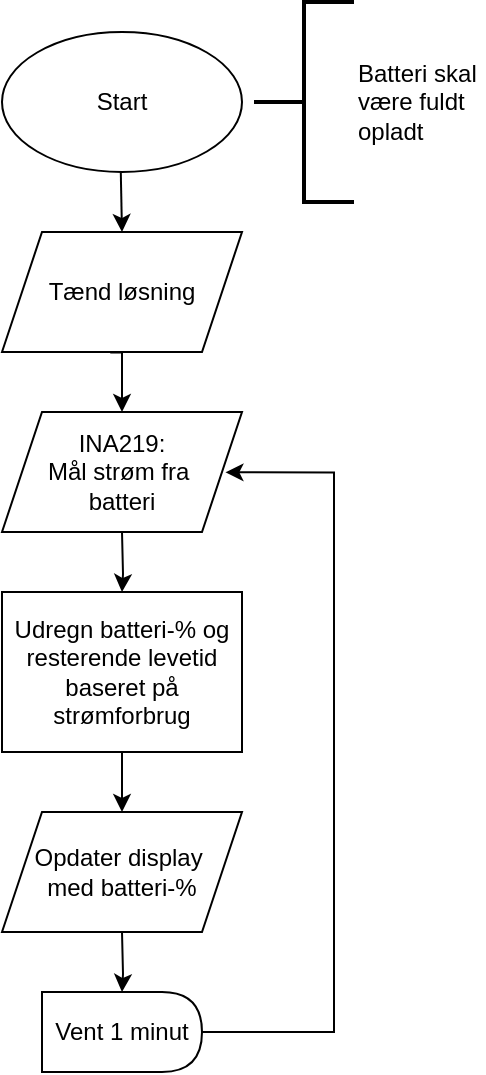<mxfile version="24.9.3">
  <diagram id="C5RBs43oDa-KdzZeNtuy" name="Page-1">
    <mxGraphModel dx="740" dy="444" grid="1" gridSize="10" guides="1" tooltips="1" connect="1" arrows="1" fold="1" page="1" pageScale="1" pageWidth="827" pageHeight="1169" math="0" shadow="0">
      <root>
        <mxCell id="WIyWlLk6GJQsqaUBKTNV-0" />
        <mxCell id="WIyWlLk6GJQsqaUBKTNV-1" parent="WIyWlLk6GJQsqaUBKTNV-0" />
        <mxCell id="b5z2Wnowq-uhxzEn1UQt-0" value="Start" style="ellipse;whiteSpace=wrap;html=1;" parent="WIyWlLk6GJQsqaUBKTNV-1" vertex="1">
          <mxGeometry x="354" y="140" width="120" height="70" as="geometry" />
        </mxCell>
        <mxCell id="uX4t5nVAF5KKWgH_RehO-1" value="&lt;div&gt;Batteri skal&amp;nbsp;&lt;/div&gt;&lt;div&gt;være fuldt&amp;nbsp;&lt;/div&gt;&lt;div&gt;opladt&lt;/div&gt;" style="strokeWidth=2;html=1;shape=mxgraph.flowchart.annotation_2;align=left;labelPosition=right;pointerEvents=1;" parent="WIyWlLk6GJQsqaUBKTNV-1" vertex="1">
          <mxGeometry x="480" y="125" width="50" height="100" as="geometry" />
        </mxCell>
        <mxCell id="uX4t5nVAF5KKWgH_RehO-6" value="" style="edgeStyle=orthogonalEdgeStyle;rounded=0;orthogonalLoop=1;jettySize=auto;html=1;" parent="WIyWlLk6GJQsqaUBKTNV-1" target="uX4t5nVAF5KKWgH_RehO-5" edge="1">
          <mxGeometry relative="1" as="geometry">
            <mxPoint x="414" y="590" as="sourcePoint" />
          </mxGeometry>
        </mxCell>
        <mxCell id="uX4t5nVAF5KKWgH_RehO-18" style="edgeStyle=orthogonalEdgeStyle;rounded=0;orthogonalLoop=1;jettySize=auto;html=1;exitX=1;exitY=0.5;exitDx=0;exitDy=0;entryX=0.931;entryY=0.503;entryDx=0;entryDy=0;entryPerimeter=0;" parent="WIyWlLk6GJQsqaUBKTNV-1" source="uX4t5nVAF5KKWgH_RehO-5" edge="1" target="2UsnMuVY_zW_Q5jKJ0rV-0">
          <mxGeometry relative="1" as="geometry">
            <Array as="points">
              <mxPoint x="520" y="640" />
              <mxPoint x="520" y="360" />
            </Array>
            <mxPoint x="474" y="360" as="targetPoint" />
          </mxGeometry>
        </mxCell>
        <mxCell id="uX4t5nVAF5KKWgH_RehO-5" value="Vent 1 minut" style="shape=delay;whiteSpace=wrap;html=1;" parent="WIyWlLk6GJQsqaUBKTNV-1" vertex="1">
          <mxGeometry x="374" y="620" width="80" height="40" as="geometry" />
        </mxCell>
        <mxCell id="uX4t5nVAF5KKWgH_RehO-14" value="" style="edgeStyle=orthogonalEdgeStyle;rounded=0;orthogonalLoop=1;jettySize=auto;html=1;exitX=0.451;exitY=1.004;exitDx=0;exitDy=0;exitPerimeter=0;" parent="WIyWlLk6GJQsqaUBKTNV-1" source="KpqKvWCj_C5n3EA-Ek4t-0" edge="1">
          <mxGeometry relative="1" as="geometry">
            <mxPoint x="414" y="330" as="targetPoint" />
          </mxGeometry>
        </mxCell>
        <mxCell id="uX4t5nVAF5KKWgH_RehO-16" value="" style="edgeStyle=orthogonalEdgeStyle;rounded=0;orthogonalLoop=1;jettySize=auto;html=1;" parent="WIyWlLk6GJQsqaUBKTNV-1" target="uX4t5nVAF5KKWgH_RehO-15" edge="1">
          <mxGeometry relative="1" as="geometry">
            <mxPoint x="414" y="390" as="sourcePoint" />
          </mxGeometry>
        </mxCell>
        <mxCell id="uX4t5nVAF5KKWgH_RehO-17" value="" style="edgeStyle=orthogonalEdgeStyle;rounded=0;orthogonalLoop=1;jettySize=auto;html=1;" parent="WIyWlLk6GJQsqaUBKTNV-1" source="uX4t5nVAF5KKWgH_RehO-15" edge="1">
          <mxGeometry relative="1" as="geometry">
            <mxPoint x="414" y="530" as="targetPoint" />
          </mxGeometry>
        </mxCell>
        <mxCell id="uX4t5nVAF5KKWgH_RehO-15" value="Udregn batteri-% og resterende levetid baseret på strømforbrug" style="rounded=0;whiteSpace=wrap;html=1;" parent="WIyWlLk6GJQsqaUBKTNV-1" vertex="1">
          <mxGeometry x="354" y="420" width="120" height="80" as="geometry" />
        </mxCell>
        <mxCell id="2UsnMuVY_zW_Q5jKJ0rV-0" value="INA219:&lt;br&gt;&lt;div&gt;Mål strøm fra&amp;nbsp;&lt;/div&gt;&lt;div&gt;batteri&lt;/div&gt;" style="shape=parallelogram;perimeter=parallelogramPerimeter;whiteSpace=wrap;html=1;fixedSize=1;" parent="WIyWlLk6GJQsqaUBKTNV-1" vertex="1">
          <mxGeometry x="354" y="330" width="120" height="60" as="geometry" />
        </mxCell>
        <mxCell id="2UsnMuVY_zW_Q5jKJ0rV-1" value="&lt;div&gt;Opdater display&amp;nbsp;&lt;/div&gt;&lt;div&gt;med batteri-%&lt;/div&gt;" style="shape=parallelogram;perimeter=parallelogramPerimeter;whiteSpace=wrap;html=1;fixedSize=1;" parent="WIyWlLk6GJQsqaUBKTNV-1" vertex="1">
          <mxGeometry x="354" y="530" width="120" height="60" as="geometry" />
        </mxCell>
        <mxCell id="KpqKvWCj_C5n3EA-Ek4t-0" value="Tænd løsning" style="shape=parallelogram;perimeter=parallelogramPerimeter;whiteSpace=wrap;html=1;fixedSize=1;" vertex="1" parent="WIyWlLk6GJQsqaUBKTNV-1">
          <mxGeometry x="354" y="240" width="120" height="60" as="geometry" />
        </mxCell>
        <mxCell id="KpqKvWCj_C5n3EA-Ek4t-4" value="" style="endArrow=classic;html=1;rounded=0;entryX=0.5;entryY=0;entryDx=0;entryDy=0;exitX=0.495;exitY=1.003;exitDx=0;exitDy=0;exitPerimeter=0;" edge="1" parent="WIyWlLk6GJQsqaUBKTNV-1" source="b5z2Wnowq-uhxzEn1UQt-0" target="KpqKvWCj_C5n3EA-Ek4t-0">
          <mxGeometry width="50" height="50" relative="1" as="geometry">
            <mxPoint x="430" y="280" as="sourcePoint" />
            <mxPoint x="480" y="230" as="targetPoint" />
          </mxGeometry>
        </mxCell>
      </root>
    </mxGraphModel>
  </diagram>
</mxfile>
